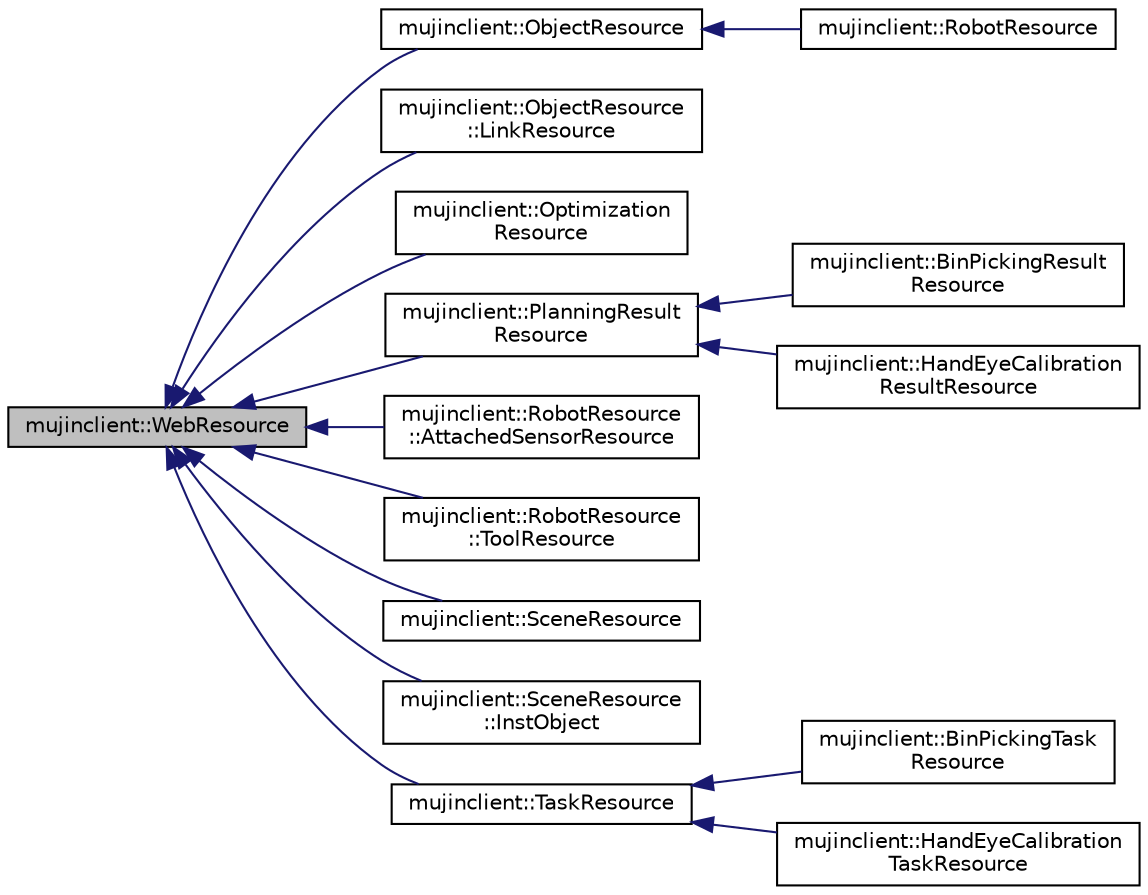 digraph "mujinclient::WebResource"
{
  bgcolor="transparent";
  edge [fontname="Helvetica",fontsize="10",labelfontname="Helvetica",labelfontsize="10"];
  node [fontname="Helvetica",fontsize="10",shape=record];
  rankdir="LR";
  Node1 [label="mujinclient::WebResource",height=0.2,width=0.4,color="black", fillcolor="grey75", style="filled" fontcolor="black"];
  Node1 -> Node2 [dir="back",color="midnightblue",fontsize="10",style="solid",fontname="Helvetica"];
  Node2 [label="mujinclient::ObjectResource",height=0.2,width=0.4,color="black",URL="$classmujinclient_1_1ObjectResource.html"];
  Node2 -> Node3 [dir="back",color="midnightblue",fontsize="10",style="solid",fontname="Helvetica"];
  Node3 [label="mujinclient::RobotResource",height=0.2,width=0.4,color="black",URL="$classmujinclient_1_1RobotResource.html"];
  Node1 -> Node4 [dir="back",color="midnightblue",fontsize="10",style="solid",fontname="Helvetica"];
  Node4 [label="mujinclient::ObjectResource\l::LinkResource",height=0.2,width=0.4,color="black",URL="$classmujinclient_1_1ObjectResource_1_1LinkResource.html"];
  Node1 -> Node5 [dir="back",color="midnightblue",fontsize="10",style="solid",fontname="Helvetica"];
  Node5 [label="mujinclient::Optimization\lResource",height=0.2,width=0.4,color="black",URL="$classmujinclient_1_1OptimizationResource.html"];
  Node1 -> Node6 [dir="back",color="midnightblue",fontsize="10",style="solid",fontname="Helvetica"];
  Node6 [label="mujinclient::PlanningResult\lResource",height=0.2,width=0.4,color="black",URL="$classmujinclient_1_1PlanningResultResource.html"];
  Node6 -> Node7 [dir="back",color="midnightblue",fontsize="10",style="solid",fontname="Helvetica"];
  Node7 [label="mujinclient::BinPickingResult\lResource",height=0.2,width=0.4,color="black",URL="$classmujinclient_1_1BinPickingResultResource.html"];
  Node6 -> Node8 [dir="back",color="midnightblue",fontsize="10",style="solid",fontname="Helvetica"];
  Node8 [label="mujinclient::HandEyeCalibration\lResultResource",height=0.2,width=0.4,color="black",URL="$classmujinclient_1_1HandEyeCalibrationResultResource.html"];
  Node1 -> Node9 [dir="back",color="midnightblue",fontsize="10",style="solid",fontname="Helvetica"];
  Node9 [label="mujinclient::RobotResource\l::AttachedSensorResource",height=0.2,width=0.4,color="black",URL="$classmujinclient_1_1RobotResource_1_1AttachedSensorResource.html"];
  Node1 -> Node10 [dir="back",color="midnightblue",fontsize="10",style="solid",fontname="Helvetica"];
  Node10 [label="mujinclient::RobotResource\l::ToolResource",height=0.2,width=0.4,color="black",URL="$classmujinclient_1_1RobotResource_1_1ToolResource.html"];
  Node1 -> Node11 [dir="back",color="midnightblue",fontsize="10",style="solid",fontname="Helvetica"];
  Node11 [label="mujinclient::SceneResource",height=0.2,width=0.4,color="black",URL="$classmujinclient_1_1SceneResource.html"];
  Node1 -> Node12 [dir="back",color="midnightblue",fontsize="10",style="solid",fontname="Helvetica"];
  Node12 [label="mujinclient::SceneResource\l::InstObject",height=0.2,width=0.4,color="black",URL="$classmujinclient_1_1SceneResource_1_1InstObject.html",tooltip="nested resource in the scene describe an object in the scene"];
  Node1 -> Node13 [dir="back",color="midnightblue",fontsize="10",style="solid",fontname="Helvetica"];
  Node13 [label="mujinclient::TaskResource",height=0.2,width=0.4,color="black",URL="$classmujinclient_1_1TaskResource.html"];
  Node13 -> Node14 [dir="back",color="midnightblue",fontsize="10",style="solid",fontname="Helvetica"];
  Node14 [label="mujinclient::BinPickingTask\lResource",height=0.2,width=0.4,color="black",URL="$classmujinclient_1_1BinPickingTaskResource.html"];
  Node13 -> Node15 [dir="back",color="midnightblue",fontsize="10",style="solid",fontname="Helvetica"];
  Node15 [label="mujinclient::HandEyeCalibration\lTaskResource",height=0.2,width=0.4,color="black",URL="$classmujinclient_1_1HandEyeCalibrationTaskResource.html"];
}
